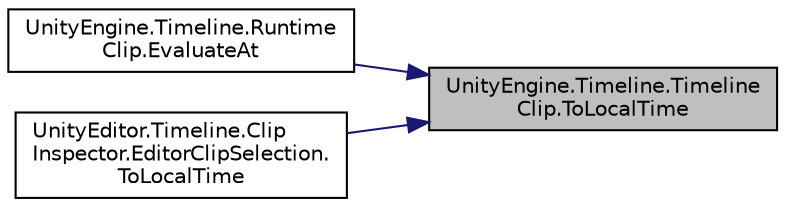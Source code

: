 digraph "UnityEngine.Timeline.TimelineClip.ToLocalTime"
{
 // LATEX_PDF_SIZE
  edge [fontname="Helvetica",fontsize="10",labelfontname="Helvetica",labelfontsize="10"];
  node [fontname="Helvetica",fontsize="10",shape=record];
  rankdir="RL";
  Node1 [label="UnityEngine.Timeline.Timeline\lClip.ToLocalTime",height=0.2,width=0.4,color="black", fillcolor="grey75", style="filled", fontcolor="black",tooltip="Converts from global time to a clips local time."];
  Node1 -> Node2 [dir="back",color="midnightblue",fontsize="10",style="solid",fontname="Helvetica"];
  Node2 [label="UnityEngine.Timeline.Runtime\lClip.EvaluateAt",height=0.2,width=0.4,color="black", fillcolor="white", style="filled",URL="$class_unity_engine_1_1_timeline_1_1_runtime_clip.html#a7ea80d8e08fc1bb42e7bbc37945ce552",tooltip=" "];
  Node1 -> Node3 [dir="back",color="midnightblue",fontsize="10",style="solid",fontname="Helvetica"];
  Node3 [label="UnityEditor.Timeline.Clip\lInspector.EditorClipSelection.\lToLocalTime",height=0.2,width=0.4,color="black", fillcolor="white", style="filled",URL="$class_unity_editor_1_1_timeline_1_1_clip_inspector_1_1_editor_clip_selection.html#abe8925dd96f3f43c074c87379d2a54a6",tooltip=" "];
}
